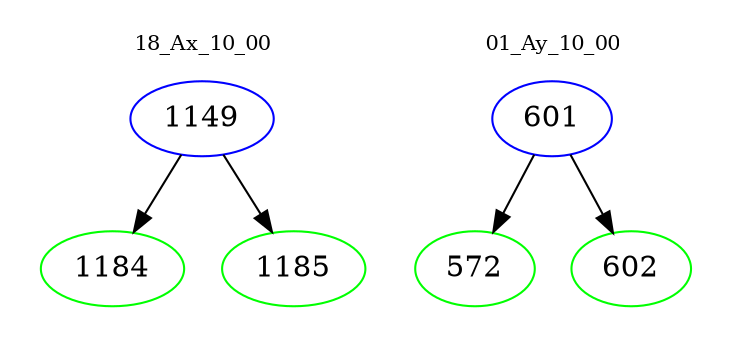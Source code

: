 digraph{
subgraph cluster_0 {
color = white
label = "18_Ax_10_00";
fontsize=10;
T0_1149 [label="1149", color="blue"]
T0_1149 -> T0_1184 [color="black"]
T0_1184 [label="1184", color="green"]
T0_1149 -> T0_1185 [color="black"]
T0_1185 [label="1185", color="green"]
}
subgraph cluster_1 {
color = white
label = "01_Ay_10_00";
fontsize=10;
T1_601 [label="601", color="blue"]
T1_601 -> T1_572 [color="black"]
T1_572 [label="572", color="green"]
T1_601 -> T1_602 [color="black"]
T1_602 [label="602", color="green"]
}
}
